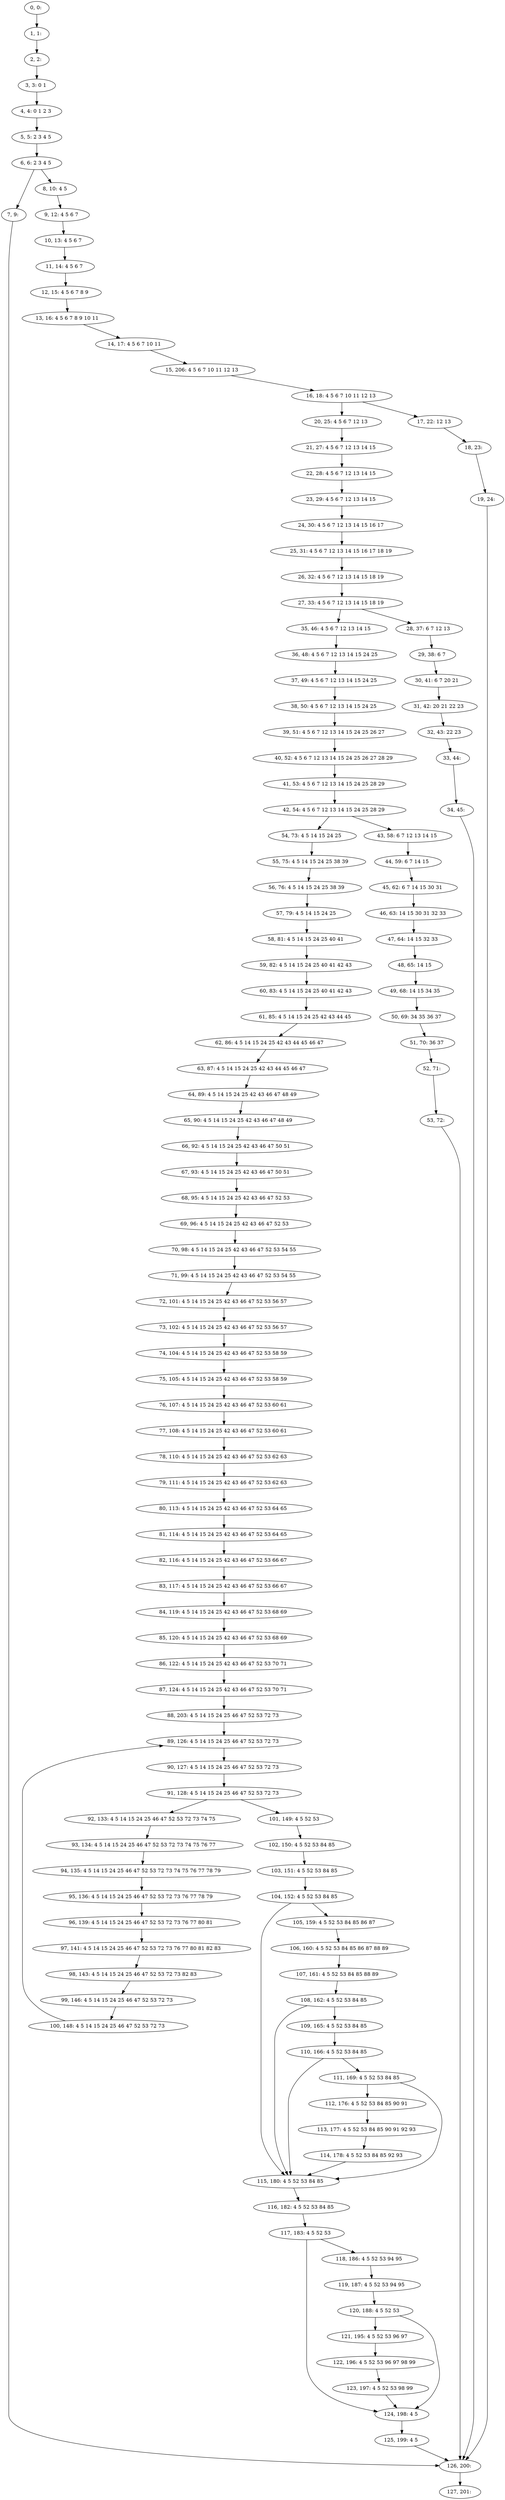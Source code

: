 digraph G {
0[label="0, 0: "];
1[label="1, 1: "];
2[label="2, 2: "];
3[label="3, 3: 0 1 "];
4[label="4, 4: 0 1 2 3 "];
5[label="5, 5: 2 3 4 5 "];
6[label="6, 6: 2 3 4 5 "];
7[label="7, 9: "];
8[label="8, 10: 4 5 "];
9[label="9, 12: 4 5 6 7 "];
10[label="10, 13: 4 5 6 7 "];
11[label="11, 14: 4 5 6 7 "];
12[label="12, 15: 4 5 6 7 8 9 "];
13[label="13, 16: 4 5 6 7 8 9 10 11 "];
14[label="14, 17: 4 5 6 7 10 11 "];
15[label="15, 206: 4 5 6 7 10 11 12 13 "];
16[label="16, 18: 4 5 6 7 10 11 12 13 "];
17[label="17, 22: 12 13 "];
18[label="18, 23: "];
19[label="19, 24: "];
20[label="20, 25: 4 5 6 7 12 13 "];
21[label="21, 27: 4 5 6 7 12 13 14 15 "];
22[label="22, 28: 4 5 6 7 12 13 14 15 "];
23[label="23, 29: 4 5 6 7 12 13 14 15 "];
24[label="24, 30: 4 5 6 7 12 13 14 15 16 17 "];
25[label="25, 31: 4 5 6 7 12 13 14 15 16 17 18 19 "];
26[label="26, 32: 4 5 6 7 12 13 14 15 18 19 "];
27[label="27, 33: 4 5 6 7 12 13 14 15 18 19 "];
28[label="28, 37: 6 7 12 13 "];
29[label="29, 38: 6 7 "];
30[label="30, 41: 6 7 20 21 "];
31[label="31, 42: 20 21 22 23 "];
32[label="32, 43: 22 23 "];
33[label="33, 44: "];
34[label="34, 45: "];
35[label="35, 46: 4 5 6 7 12 13 14 15 "];
36[label="36, 48: 4 5 6 7 12 13 14 15 24 25 "];
37[label="37, 49: 4 5 6 7 12 13 14 15 24 25 "];
38[label="38, 50: 4 5 6 7 12 13 14 15 24 25 "];
39[label="39, 51: 4 5 6 7 12 13 14 15 24 25 26 27 "];
40[label="40, 52: 4 5 6 7 12 13 14 15 24 25 26 27 28 29 "];
41[label="41, 53: 4 5 6 7 12 13 14 15 24 25 28 29 "];
42[label="42, 54: 4 5 6 7 12 13 14 15 24 25 28 29 "];
43[label="43, 58: 6 7 12 13 14 15 "];
44[label="44, 59: 6 7 14 15 "];
45[label="45, 62: 6 7 14 15 30 31 "];
46[label="46, 63: 14 15 30 31 32 33 "];
47[label="47, 64: 14 15 32 33 "];
48[label="48, 65: 14 15 "];
49[label="49, 68: 14 15 34 35 "];
50[label="50, 69: 34 35 36 37 "];
51[label="51, 70: 36 37 "];
52[label="52, 71: "];
53[label="53, 72: "];
54[label="54, 73: 4 5 14 15 24 25 "];
55[label="55, 75: 4 5 14 15 24 25 38 39 "];
56[label="56, 76: 4 5 14 15 24 25 38 39 "];
57[label="57, 79: 4 5 14 15 24 25 "];
58[label="58, 81: 4 5 14 15 24 25 40 41 "];
59[label="59, 82: 4 5 14 15 24 25 40 41 42 43 "];
60[label="60, 83: 4 5 14 15 24 25 40 41 42 43 "];
61[label="61, 85: 4 5 14 15 24 25 42 43 44 45 "];
62[label="62, 86: 4 5 14 15 24 25 42 43 44 45 46 47 "];
63[label="63, 87: 4 5 14 15 24 25 42 43 44 45 46 47 "];
64[label="64, 89: 4 5 14 15 24 25 42 43 46 47 48 49 "];
65[label="65, 90: 4 5 14 15 24 25 42 43 46 47 48 49 "];
66[label="66, 92: 4 5 14 15 24 25 42 43 46 47 50 51 "];
67[label="67, 93: 4 5 14 15 24 25 42 43 46 47 50 51 "];
68[label="68, 95: 4 5 14 15 24 25 42 43 46 47 52 53 "];
69[label="69, 96: 4 5 14 15 24 25 42 43 46 47 52 53 "];
70[label="70, 98: 4 5 14 15 24 25 42 43 46 47 52 53 54 55 "];
71[label="71, 99: 4 5 14 15 24 25 42 43 46 47 52 53 54 55 "];
72[label="72, 101: 4 5 14 15 24 25 42 43 46 47 52 53 56 57 "];
73[label="73, 102: 4 5 14 15 24 25 42 43 46 47 52 53 56 57 "];
74[label="74, 104: 4 5 14 15 24 25 42 43 46 47 52 53 58 59 "];
75[label="75, 105: 4 5 14 15 24 25 42 43 46 47 52 53 58 59 "];
76[label="76, 107: 4 5 14 15 24 25 42 43 46 47 52 53 60 61 "];
77[label="77, 108: 4 5 14 15 24 25 42 43 46 47 52 53 60 61 "];
78[label="78, 110: 4 5 14 15 24 25 42 43 46 47 52 53 62 63 "];
79[label="79, 111: 4 5 14 15 24 25 42 43 46 47 52 53 62 63 "];
80[label="80, 113: 4 5 14 15 24 25 42 43 46 47 52 53 64 65 "];
81[label="81, 114: 4 5 14 15 24 25 42 43 46 47 52 53 64 65 "];
82[label="82, 116: 4 5 14 15 24 25 42 43 46 47 52 53 66 67 "];
83[label="83, 117: 4 5 14 15 24 25 42 43 46 47 52 53 66 67 "];
84[label="84, 119: 4 5 14 15 24 25 42 43 46 47 52 53 68 69 "];
85[label="85, 120: 4 5 14 15 24 25 42 43 46 47 52 53 68 69 "];
86[label="86, 122: 4 5 14 15 24 25 42 43 46 47 52 53 70 71 "];
87[label="87, 124: 4 5 14 15 24 25 42 43 46 47 52 53 70 71 "];
88[label="88, 203: 4 5 14 15 24 25 46 47 52 53 72 73 "];
89[label="89, 126: 4 5 14 15 24 25 46 47 52 53 72 73 "];
90[label="90, 127: 4 5 14 15 24 25 46 47 52 53 72 73 "];
91[label="91, 128: 4 5 14 15 24 25 46 47 52 53 72 73 "];
92[label="92, 133: 4 5 14 15 24 25 46 47 52 53 72 73 74 75 "];
93[label="93, 134: 4 5 14 15 24 25 46 47 52 53 72 73 74 75 76 77 "];
94[label="94, 135: 4 5 14 15 24 25 46 47 52 53 72 73 74 75 76 77 78 79 "];
95[label="95, 136: 4 5 14 15 24 25 46 47 52 53 72 73 76 77 78 79 "];
96[label="96, 139: 4 5 14 15 24 25 46 47 52 53 72 73 76 77 80 81 "];
97[label="97, 141: 4 5 14 15 24 25 46 47 52 53 72 73 76 77 80 81 82 83 "];
98[label="98, 143: 4 5 14 15 24 25 46 47 52 53 72 73 82 83 "];
99[label="99, 146: 4 5 14 15 24 25 46 47 52 53 72 73 "];
100[label="100, 148: 4 5 14 15 24 25 46 47 52 53 72 73 "];
101[label="101, 149: 4 5 52 53 "];
102[label="102, 150: 4 5 52 53 84 85 "];
103[label="103, 151: 4 5 52 53 84 85 "];
104[label="104, 152: 4 5 52 53 84 85 "];
105[label="105, 159: 4 5 52 53 84 85 86 87 "];
106[label="106, 160: 4 5 52 53 84 85 86 87 88 89 "];
107[label="107, 161: 4 5 52 53 84 85 88 89 "];
108[label="108, 162: 4 5 52 53 84 85 "];
109[label="109, 165: 4 5 52 53 84 85 "];
110[label="110, 166: 4 5 52 53 84 85 "];
111[label="111, 169: 4 5 52 53 84 85 "];
112[label="112, 176: 4 5 52 53 84 85 90 91 "];
113[label="113, 177: 4 5 52 53 84 85 90 91 92 93 "];
114[label="114, 178: 4 5 52 53 84 85 92 93 "];
115[label="115, 180: 4 5 52 53 84 85 "];
116[label="116, 182: 4 5 52 53 84 85 "];
117[label="117, 183: 4 5 52 53 "];
118[label="118, 186: 4 5 52 53 94 95 "];
119[label="119, 187: 4 5 52 53 94 95 "];
120[label="120, 188: 4 5 52 53 "];
121[label="121, 195: 4 5 52 53 96 97 "];
122[label="122, 196: 4 5 52 53 96 97 98 99 "];
123[label="123, 197: 4 5 52 53 98 99 "];
124[label="124, 198: 4 5 "];
125[label="125, 199: 4 5 "];
126[label="126, 200: "];
127[label="127, 201: "];
0->1 ;
1->2 ;
2->3 ;
3->4 ;
4->5 ;
5->6 ;
6->7 ;
6->8 ;
7->126 ;
8->9 ;
9->10 ;
10->11 ;
11->12 ;
12->13 ;
13->14 ;
14->15 ;
15->16 ;
16->17 ;
16->20 ;
17->18 ;
18->19 ;
19->126 ;
20->21 ;
21->22 ;
22->23 ;
23->24 ;
24->25 ;
25->26 ;
26->27 ;
27->28 ;
27->35 ;
28->29 ;
29->30 ;
30->31 ;
31->32 ;
32->33 ;
33->34 ;
34->126 ;
35->36 ;
36->37 ;
37->38 ;
38->39 ;
39->40 ;
40->41 ;
41->42 ;
42->43 ;
42->54 ;
43->44 ;
44->45 ;
45->46 ;
46->47 ;
47->48 ;
48->49 ;
49->50 ;
50->51 ;
51->52 ;
52->53 ;
53->126 ;
54->55 ;
55->56 ;
56->57 ;
57->58 ;
58->59 ;
59->60 ;
60->61 ;
61->62 ;
62->63 ;
63->64 ;
64->65 ;
65->66 ;
66->67 ;
67->68 ;
68->69 ;
69->70 ;
70->71 ;
71->72 ;
72->73 ;
73->74 ;
74->75 ;
75->76 ;
76->77 ;
77->78 ;
78->79 ;
79->80 ;
80->81 ;
81->82 ;
82->83 ;
83->84 ;
84->85 ;
85->86 ;
86->87 ;
87->88 ;
88->89 ;
89->90 ;
90->91 ;
91->92 ;
91->101 ;
92->93 ;
93->94 ;
94->95 ;
95->96 ;
96->97 ;
97->98 ;
98->99 ;
99->100 ;
100->89 ;
101->102 ;
102->103 ;
103->104 ;
104->105 ;
104->115 ;
105->106 ;
106->107 ;
107->108 ;
108->109 ;
108->115 ;
109->110 ;
110->111 ;
110->115 ;
111->112 ;
111->115 ;
112->113 ;
113->114 ;
114->115 ;
115->116 ;
116->117 ;
117->118 ;
117->124 ;
118->119 ;
119->120 ;
120->121 ;
120->124 ;
121->122 ;
122->123 ;
123->124 ;
124->125 ;
125->126 ;
126->127 ;
}
